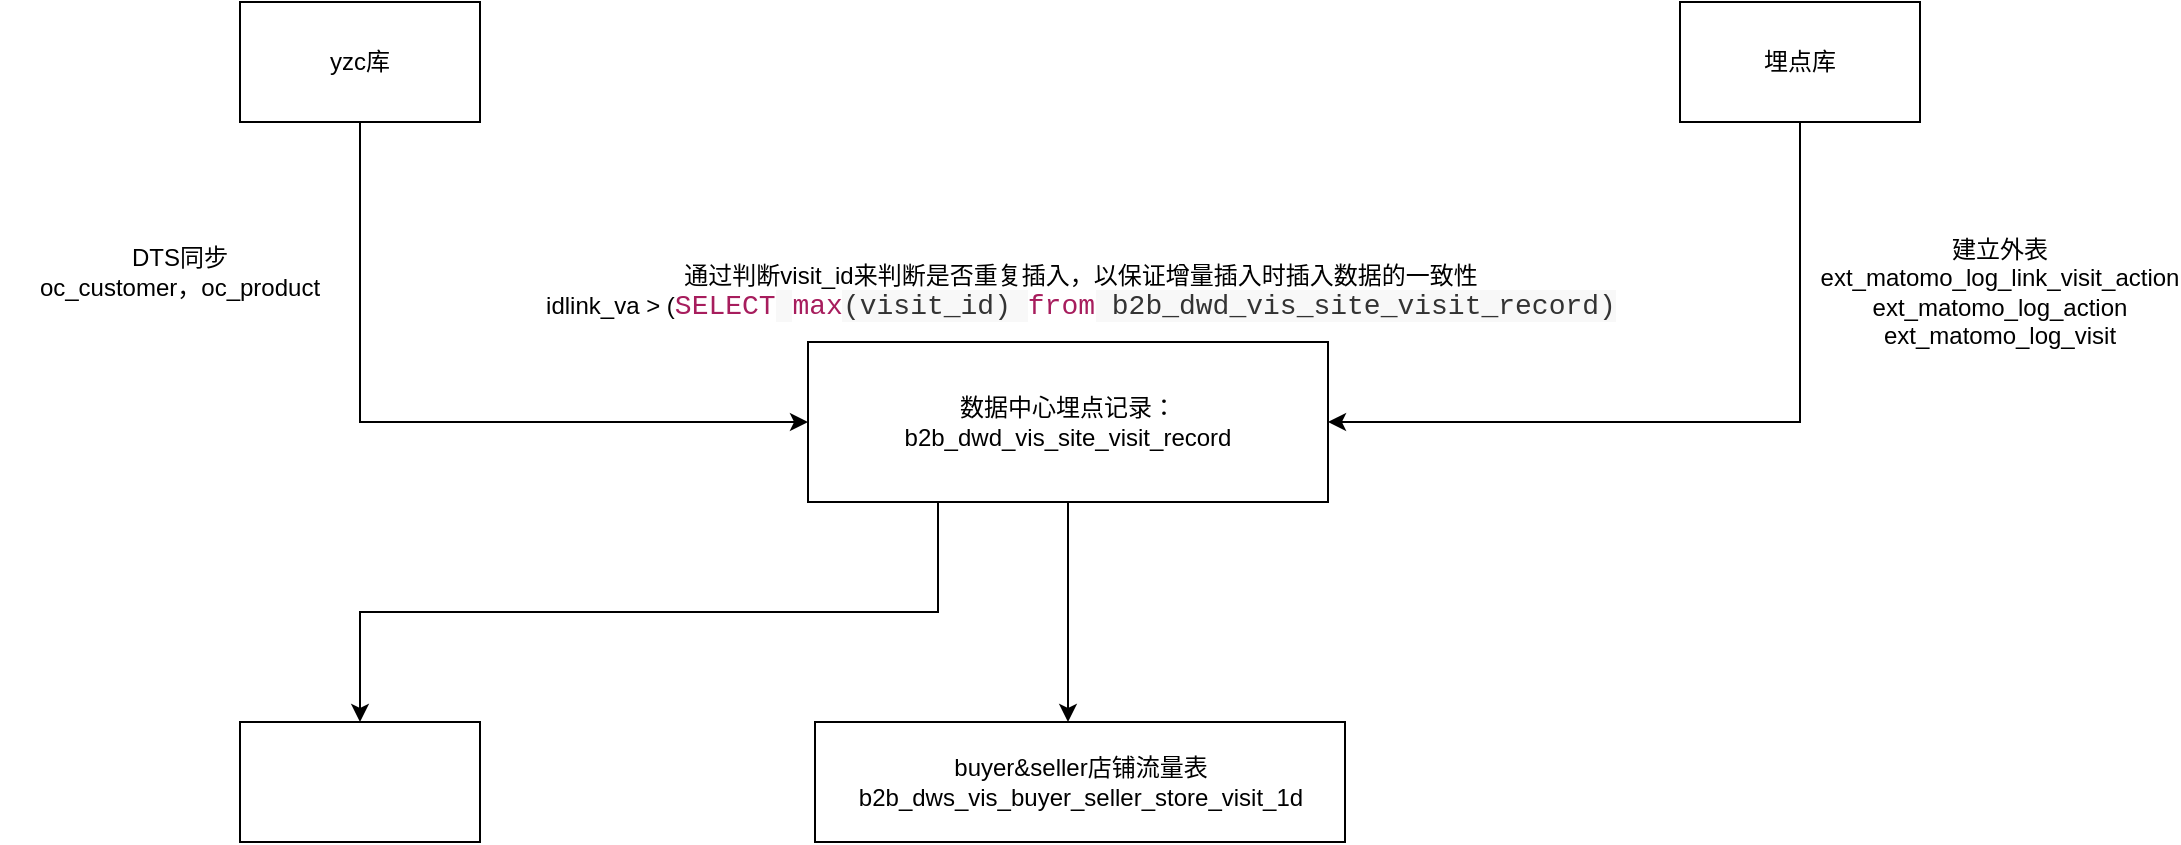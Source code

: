 <mxfile version="22.0.8" type="github">
  <diagram name="第 1 页" id="Nvfa4YNIevCubGbYaG3O">
    <mxGraphModel dx="1426" dy="785" grid="1" gridSize="10" guides="1" tooltips="1" connect="1" arrows="1" fold="1" page="1" pageScale="1" pageWidth="827" pageHeight="1169" math="0" shadow="0">
      <root>
        <mxCell id="0" />
        <mxCell id="1" parent="0" />
        <mxCell id="1pz00MVEpj-N78Dze2-A-20" style="edgeStyle=orthogonalEdgeStyle;rounded=0;orthogonalLoop=1;jettySize=auto;html=1;" edge="1" parent="1" source="1pz00MVEpj-N78Dze2-A-1">
          <mxGeometry relative="1" as="geometry">
            <mxPoint x="544" y="420" as="targetPoint" />
          </mxGeometry>
        </mxCell>
        <mxCell id="1pz00MVEpj-N78Dze2-A-22" style="edgeStyle=orthogonalEdgeStyle;rounded=0;orthogonalLoop=1;jettySize=auto;html=1;exitX=0.25;exitY=1;exitDx=0;exitDy=0;entryX=0.5;entryY=0;entryDx=0;entryDy=0;" edge="1" parent="1" source="1pz00MVEpj-N78Dze2-A-1" target="1pz00MVEpj-N78Dze2-A-21">
          <mxGeometry relative="1" as="geometry" />
        </mxCell>
        <mxCell id="1pz00MVEpj-N78Dze2-A-1" value="数据中心埋点记录：b2b_dwd_vis_site_visit_record" style="rounded=0;whiteSpace=wrap;html=1;" vertex="1" parent="1">
          <mxGeometry x="414" y="230" width="260" height="80" as="geometry" />
        </mxCell>
        <mxCell id="1pz00MVEpj-N78Dze2-A-14" style="edgeStyle=orthogonalEdgeStyle;rounded=0;orthogonalLoop=1;jettySize=auto;html=1;exitX=0.5;exitY=1;exitDx=0;exitDy=0;entryX=1;entryY=0.5;entryDx=0;entryDy=0;" edge="1" parent="1" source="1pz00MVEpj-N78Dze2-A-2" target="1pz00MVEpj-N78Dze2-A-1">
          <mxGeometry relative="1" as="geometry" />
        </mxCell>
        <mxCell id="1pz00MVEpj-N78Dze2-A-2" value="埋点库" style="rounded=0;whiteSpace=wrap;html=1;" vertex="1" parent="1">
          <mxGeometry x="850" y="60" width="120" height="60" as="geometry" />
        </mxCell>
        <mxCell id="1pz00MVEpj-N78Dze2-A-18" style="edgeStyle=orthogonalEdgeStyle;rounded=0;orthogonalLoop=1;jettySize=auto;html=1;entryX=0;entryY=0.5;entryDx=0;entryDy=0;" edge="1" parent="1" source="1pz00MVEpj-N78Dze2-A-3" target="1pz00MVEpj-N78Dze2-A-1">
          <mxGeometry relative="1" as="geometry">
            <Array as="points">
              <mxPoint x="190" y="270" />
            </Array>
          </mxGeometry>
        </mxCell>
        <mxCell id="1pz00MVEpj-N78Dze2-A-3" value="yzc库" style="rounded=0;whiteSpace=wrap;html=1;" vertex="1" parent="1">
          <mxGeometry x="130" y="60" width="120" height="60" as="geometry" />
        </mxCell>
        <mxCell id="1pz00MVEpj-N78Dze2-A-5" value="DTS同步&lt;br&gt;oc_customer，oc_product" style="text;html=1;strokeColor=none;fillColor=none;align=center;verticalAlign=middle;whiteSpace=wrap;rounded=0;" vertex="1" parent="1">
          <mxGeometry x="10" y="170" width="180" height="50" as="geometry" />
        </mxCell>
        <mxCell id="1pz00MVEpj-N78Dze2-A-7" value="建立外表&lt;br&gt;ext_matomo_log_link_visit_action&lt;br&gt;ext_matomo_log_action&lt;br&gt;ext_matomo_log_visit" style="text;html=1;strokeColor=none;fillColor=none;align=center;verticalAlign=middle;whiteSpace=wrap;rounded=0;" vertex="1" parent="1">
          <mxGeometry x="980" y="190" width="60" height="30" as="geometry" />
        </mxCell>
        <mxCell id="1pz00MVEpj-N78Dze2-A-10" value="通过判断visit_id来判断是否重复插入，以保证增量插入时插入数据的一致性&lt;br&gt;idlink_va &amp;gt; (&lt;span style=&quot;box-sizing: border-box; --tw-border-spacing-x: 0; --tw-border-spacing-y: 0; --tw-translate-x: 0; --tw-translate-y: 0; --tw-rotate: 0; --tw-skew-x: 0; --tw-skew-y: 0; --tw-scale-x: 1; --tw-scale-y: 1; --tw-pan-x: ; --tw-pan-y: ; --tw-pinch-zoom: ; --tw-scroll-snap-strictness: proximity; --tw-ordinal: ; --tw-slashed-zero: ; --tw-numeric-figure: ; --tw-numeric-spacing: ; --tw-numeric-fraction: ; --tw-ring-inset: ; --tw-ring-offset-width: 0px; --tw-ring-offset-color: #fff; --tw-ring-color: rgb(59 130 246 / 0.5); --tw-ring-offset-shadow: 0 0 #0000; --tw-ring-shadow: 0 0 #0000; --tw-shadow: 0 0 #0000; --tw-shadow-colored: 0 0 #0000; --tw-blur: ; --tw-brightness: ; --tw-contrast: ; --tw-grayscale: ; --tw-hue-rotate: ; --tw-invert: ; --tw-saturate: ; --tw-sepia: ; --tw-drop-shadow: ; --tw-backdrop-blur: ; --tw-backdrop-brightness: ; --tw-backdrop-contrast: ; --tw-backdrop-grayscale: ; --tw-backdrop-hue-rotate: ; --tw-backdrop-invert: ; --tw-backdrop-opacity: ; --tw-backdrop-saturate: ; --tw-backdrop-sepia: ; -webkit-tap-highlight-color: rgba(0, 0, 0, 0); color: rgb(167, 29, 93); font-family: Consolas, Menlo, Courier, monospace; font-size: 14px; text-align: start;&quot; class=&quot;hljs-keyword&quot;&gt;SELECT&lt;/span&gt;&lt;span style=&quot;color: rgb(51, 51, 51); font-family: Consolas, Menlo, Courier, monospace; font-size: 14px; text-align: start; background-color: rgb(248, 248, 248);&quot;&gt; &lt;/span&gt;&lt;span style=&quot;box-sizing: border-box; --tw-border-spacing-x: 0; --tw-border-spacing-y: 0; --tw-translate-x: 0; --tw-translate-y: 0; --tw-rotate: 0; --tw-skew-x: 0; --tw-skew-y: 0; --tw-scale-x: 1; --tw-scale-y: 1; --tw-pan-x: ; --tw-pan-y: ; --tw-pinch-zoom: ; --tw-scroll-snap-strictness: proximity; --tw-ordinal: ; --tw-slashed-zero: ; --tw-numeric-figure: ; --tw-numeric-spacing: ; --tw-numeric-fraction: ; --tw-ring-inset: ; --tw-ring-offset-width: 0px; --tw-ring-offset-color: #fff; --tw-ring-color: rgb(59 130 246 / 0.5); --tw-ring-offset-shadow: 0 0 #0000; --tw-ring-shadow: 0 0 #0000; --tw-shadow: 0 0 #0000; --tw-shadow-colored: 0 0 #0000; --tw-blur: ; --tw-brightness: ; --tw-contrast: ; --tw-grayscale: ; --tw-hue-rotate: ; --tw-invert: ; --tw-saturate: ; --tw-sepia: ; --tw-drop-shadow: ; --tw-backdrop-blur: ; --tw-backdrop-brightness: ; --tw-backdrop-contrast: ; --tw-backdrop-grayscale: ; --tw-backdrop-hue-rotate: ; --tw-backdrop-invert: ; --tw-backdrop-opacity: ; --tw-backdrop-saturate: ; --tw-backdrop-sepia: ; -webkit-tap-highlight-color: rgba(0, 0, 0, 0); color: rgb(167, 29, 93); font-family: Consolas, Menlo, Courier, monospace; font-size: 14px; text-align: start;&quot; class=&quot;hljs-keyword&quot;&gt;max&lt;/span&gt;&lt;span style=&quot;color: rgb(51, 51, 51); font-family: Consolas, Menlo, Courier, monospace; font-size: 14px; text-align: start; background-color: rgb(248, 248, 248);&quot;&gt;(visit_id) &lt;/span&gt;&lt;span style=&quot;box-sizing: border-box; --tw-border-spacing-x: 0; --tw-border-spacing-y: 0; --tw-translate-x: 0; --tw-translate-y: 0; --tw-rotate: 0; --tw-skew-x: 0; --tw-skew-y: 0; --tw-scale-x: 1; --tw-scale-y: 1; --tw-pan-x: ; --tw-pan-y: ; --tw-pinch-zoom: ; --tw-scroll-snap-strictness: proximity; --tw-ordinal: ; --tw-slashed-zero: ; --tw-numeric-figure: ; --tw-numeric-spacing: ; --tw-numeric-fraction: ; --tw-ring-inset: ; --tw-ring-offset-width: 0px; --tw-ring-offset-color: #fff; --tw-ring-color: rgb(59 130 246 / 0.5); --tw-ring-offset-shadow: 0 0 #0000; --tw-ring-shadow: 0 0 #0000; --tw-shadow: 0 0 #0000; --tw-shadow-colored: 0 0 #0000; --tw-blur: ; --tw-brightness: ; --tw-contrast: ; --tw-grayscale: ; --tw-hue-rotate: ; --tw-invert: ; --tw-saturate: ; --tw-sepia: ; --tw-drop-shadow: ; --tw-backdrop-blur: ; --tw-backdrop-brightness: ; --tw-backdrop-contrast: ; --tw-backdrop-grayscale: ; --tw-backdrop-hue-rotate: ; --tw-backdrop-invert: ; --tw-backdrop-opacity: ; --tw-backdrop-saturate: ; --tw-backdrop-sepia: ; -webkit-tap-highlight-color: rgba(0, 0, 0, 0); color: rgb(167, 29, 93); font-family: Consolas, Menlo, Courier, monospace; font-size: 14px; text-align: start;&quot; class=&quot;hljs-keyword&quot;&gt;from&lt;/span&gt;&lt;span style=&quot;color: rgb(51, 51, 51); font-family: Consolas, Menlo, Courier, monospace; font-size: 14px; text-align: start; background-color: rgb(248, 248, 248);&quot;&gt; b2b_dwd_vis_site_visit_record)&lt;/span&gt;" style="text;html=1;align=center;verticalAlign=middle;resizable=0;points=[];autosize=1;strokeColor=none;fillColor=none;" vertex="1" parent="1">
          <mxGeometry x="290" y="185" width="520" height="40" as="geometry" />
        </mxCell>
        <mxCell id="1pz00MVEpj-N78Dze2-A-11" value="buyer&amp;amp;seller店铺流量表&lt;br&gt;b2b_dws_vis_buyer_seller_store_visit_1d" style="rounded=0;whiteSpace=wrap;html=1;" vertex="1" parent="1">
          <mxGeometry x="417.5" y="420" width="265" height="60" as="geometry" />
        </mxCell>
        <mxCell id="1pz00MVEpj-N78Dze2-A-21" value="" style="rounded=0;whiteSpace=wrap;html=1;" vertex="1" parent="1">
          <mxGeometry x="130" y="420" width="120" height="60" as="geometry" />
        </mxCell>
      </root>
    </mxGraphModel>
  </diagram>
</mxfile>
